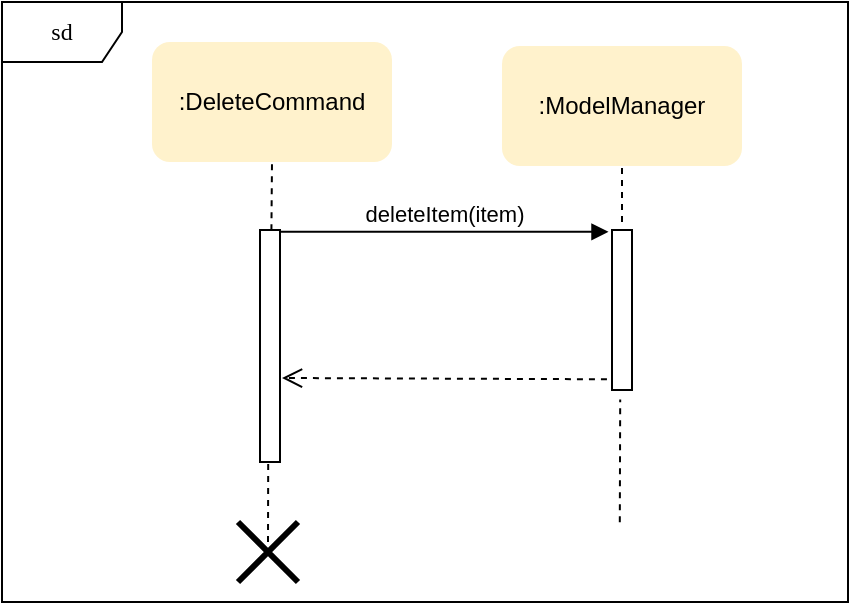 <mxfile version="12.2.3" type="device" pages="1"><diagram name="Page-1" id="58cdce13-f638-feb5-8d6f-7d28b1aa9fa0"><mxGraphModel dx="367" dy="1214" grid="1" gridSize="10" guides="1" tooltips="1" connect="1" arrows="1" fold="1" page="1" pageScale="1" pageWidth="1100" pageHeight="850" background="#ffffff" math="0" shadow="0"><root><mxCell id="0"/><mxCell id="1" parent="0"/><mxCell id="2a3bc250acf0617d-8" value="sd" style="shape=umlFrame;whiteSpace=wrap;html=1;rounded=1;shadow=0;comic=0;labelBackgroundColor=none;strokeWidth=1;fontFamily=Verdana;fontSize=12;align=center;" parent="1" vertex="1"><mxGeometry x="210" y="-730" width="423" height="300" as="geometry"/></mxCell><mxCell id="FDhjlVTIxP7MijwfxqTf-1" value=":DeleteCommand" style="rounded=1;whiteSpace=wrap;html=1;fillColor=#fff2cc;strokeColor=none;" vertex="1" parent="1"><mxGeometry x="285" y="-710" width="120" height="60" as="geometry"/></mxCell><mxCell id="FDhjlVTIxP7MijwfxqTf-2" value=":ModelManager" style="rounded=1;whiteSpace=wrap;html=1;fillColor=#fff2cc;strokeColor=none;" vertex="1" parent="1"><mxGeometry x="460" y="-708" width="120" height="60" as="geometry"/></mxCell><mxCell id="FDhjlVTIxP7MijwfxqTf-3" value="" style="html=1;points=[];perimeter=orthogonalPerimeter;" vertex="1" parent="1"><mxGeometry x="339" y="-616" width="10" height="116" as="geometry"/></mxCell><mxCell id="FDhjlVTIxP7MijwfxqTf-4" value="deleteItem(item)" style="html=1;verticalAlign=bottom;endArrow=block;entryX=-0.175;entryY=0.011;entryDx=0;entryDy=0;entryPerimeter=0;" edge="1" target="FDhjlVTIxP7MijwfxqTf-6" parent="1" source="FDhjlVTIxP7MijwfxqTf-3"><mxGeometry relative="1" as="geometry"><mxPoint x="409" y="-616" as="sourcePoint"/></mxGeometry></mxCell><mxCell id="FDhjlVTIxP7MijwfxqTf-5" value="" style="html=1;verticalAlign=bottom;endArrow=open;dashed=1;endSize=8;exitX=-0.253;exitY=0.933;exitDx=0;exitDy=0;exitPerimeter=0;" edge="1" source="FDhjlVTIxP7MijwfxqTf-6" parent="1"><mxGeometry relative="1" as="geometry"><mxPoint x="350" y="-542" as="targetPoint"/></mxGeometry></mxCell><mxCell id="FDhjlVTIxP7MijwfxqTf-6" value="" style="html=1;points=[];perimeter=orthogonalPerimeter;" vertex="1" parent="1"><mxGeometry x="515" y="-616" width="10" height="80" as="geometry"/></mxCell><mxCell id="FDhjlVTIxP7MijwfxqTf-7" value="" style="endArrow=none;dashed=1;html=1;entryX=0.5;entryY=1;entryDx=0;entryDy=0;exitX=0.571;exitY=0.001;exitDx=0;exitDy=0;exitPerimeter=0;" edge="1" parent="1" source="FDhjlVTIxP7MijwfxqTf-3" target="FDhjlVTIxP7MijwfxqTf-1"><mxGeometry width="50" height="50" relative="1" as="geometry"><mxPoint x="250" y="-550" as="sourcePoint"/><mxPoint x="300" y="-600" as="targetPoint"/></mxGeometry></mxCell><mxCell id="FDhjlVTIxP7MijwfxqTf-8" value="" style="endArrow=none;dashed=1;html=1;entryX=0.5;entryY=1;entryDx=0;entryDy=0;" edge="1" parent="1" target="FDhjlVTIxP7MijwfxqTf-2"><mxGeometry width="50" height="50" relative="1" as="geometry"><mxPoint x="520" y="-620" as="sourcePoint"/><mxPoint x="620" y="-550" as="targetPoint"/></mxGeometry></mxCell><mxCell id="FDhjlVTIxP7MijwfxqTf-9" value="" style="endArrow=none;dashed=1;html=1;entryX=0.61;entryY=1.06;entryDx=0;entryDy=0;entryPerimeter=0;exitX=0.735;exitY=0.867;exitDx=0;exitDy=0;exitPerimeter=0;" edge="1" parent="1"><mxGeometry width="50" height="50" relative="1" as="geometry"><mxPoint x="518.905" y="-469.9" as="sourcePoint"/><mxPoint x="519.1" y="-531.2" as="targetPoint"/></mxGeometry></mxCell><mxCell id="FDhjlVTIxP7MijwfxqTf-10" value="" style="endArrow=none;dashed=1;html=1;entryX=0.61;entryY=1.06;entryDx=0;entryDy=0;entryPerimeter=0;" edge="1" parent="1"><mxGeometry width="50" height="50" relative="1" as="geometry"><mxPoint x="343" y="-460" as="sourcePoint"/><mxPoint x="343.1" y="-500.2" as="targetPoint"/></mxGeometry></mxCell><mxCell id="FDhjlVTIxP7MijwfxqTf-12" value="" style="shape=umlDestroy;whiteSpace=wrap;html=1;strokeWidth=3;" vertex="1" parent="1"><mxGeometry x="328" y="-470" width="30" height="30" as="geometry"/></mxCell></root></mxGraphModel></diagram></mxfile>